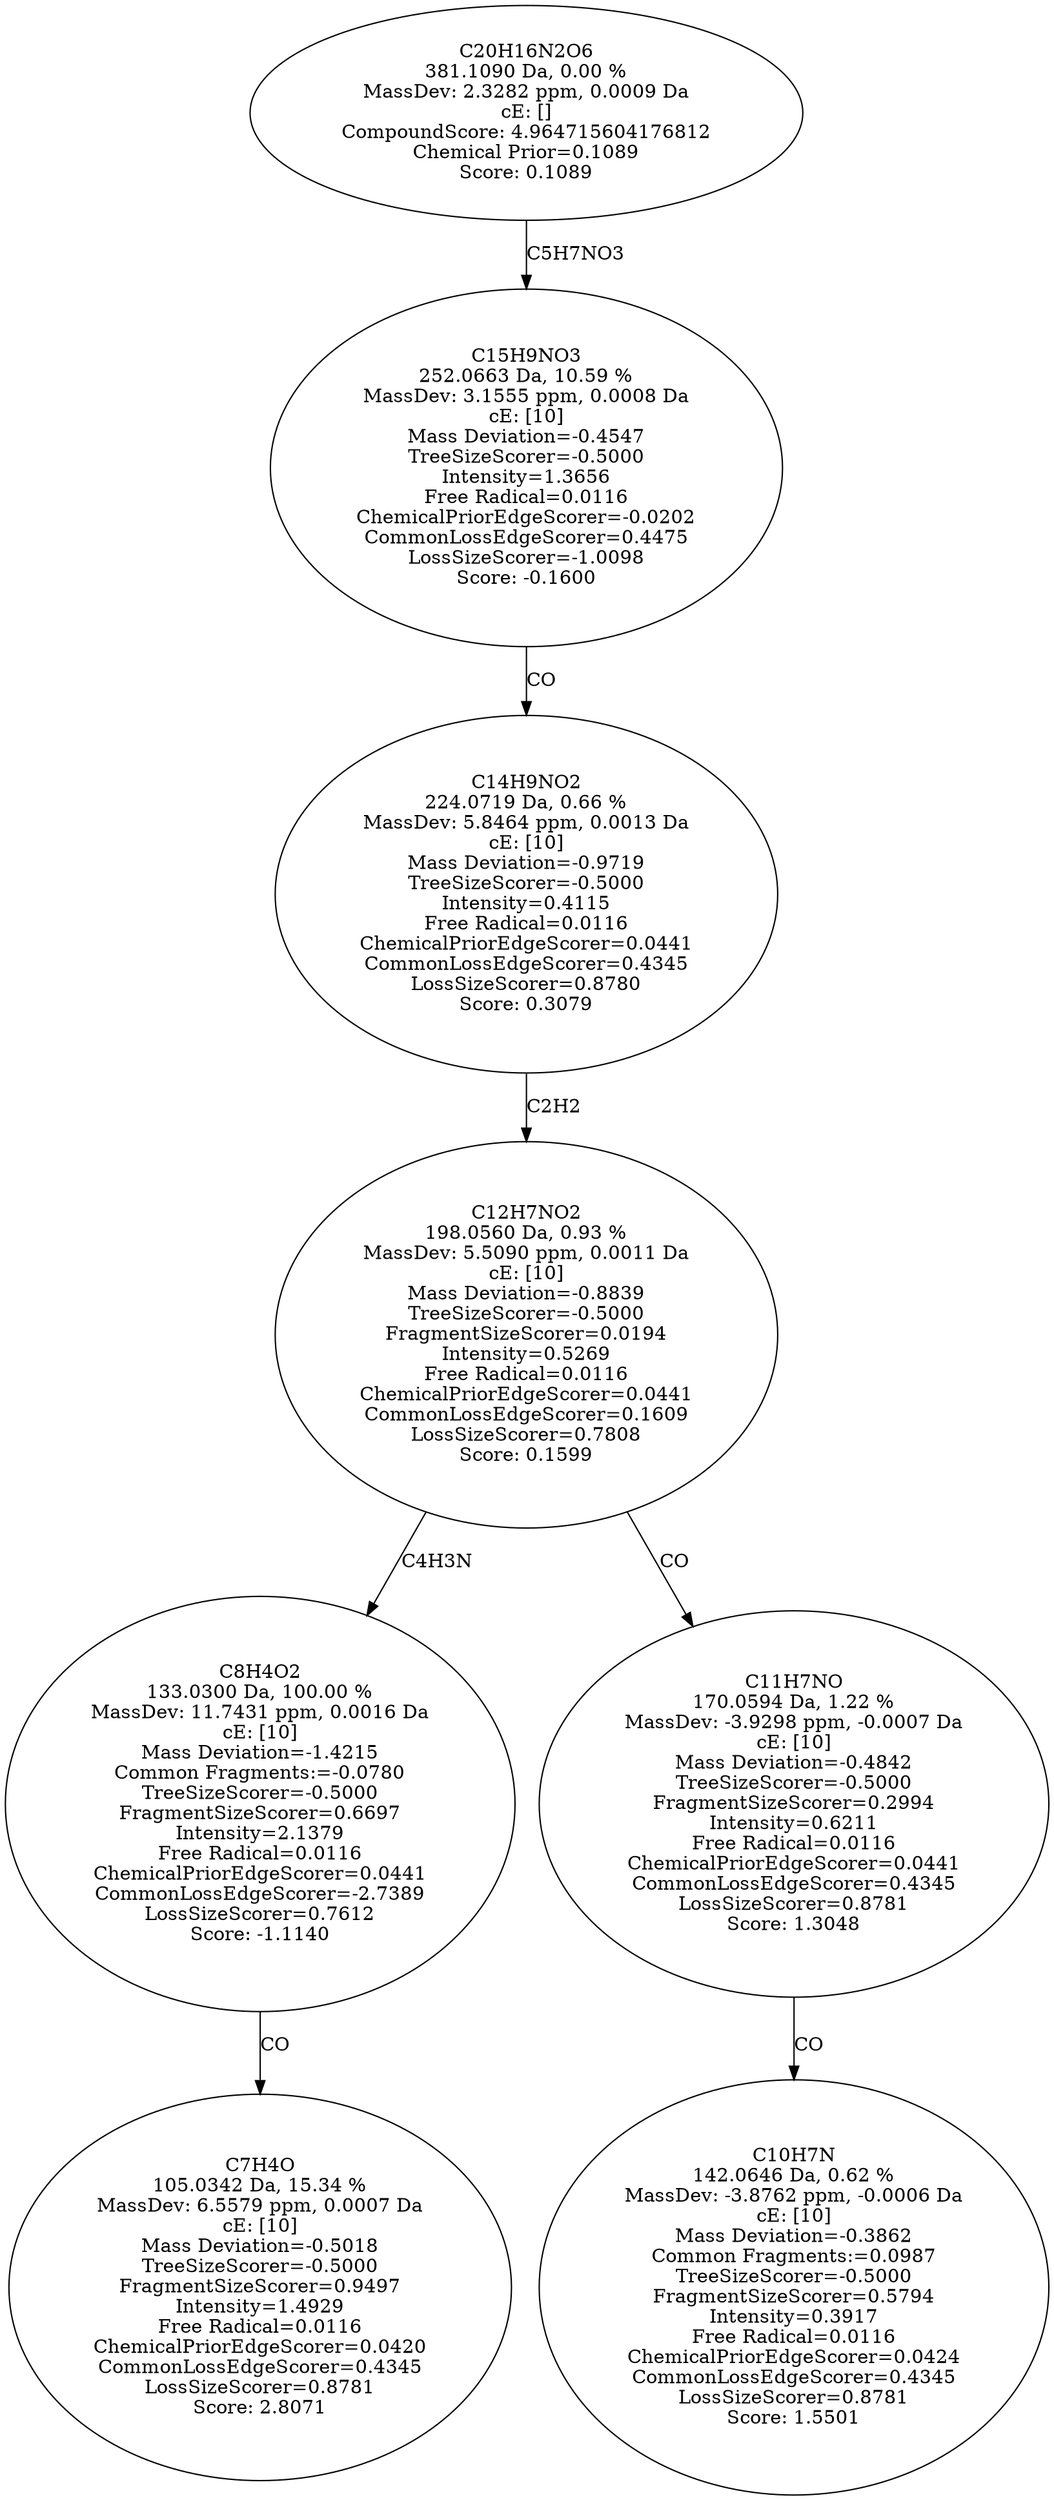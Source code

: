 strict digraph {
v1 [label="C7H4O\n105.0342 Da, 15.34 %\nMassDev: 6.5579 ppm, 0.0007 Da\ncE: [10]\nMass Deviation=-0.5018\nTreeSizeScorer=-0.5000\nFragmentSizeScorer=0.9497\nIntensity=1.4929\nFree Radical=0.0116\nChemicalPriorEdgeScorer=0.0420\nCommonLossEdgeScorer=0.4345\nLossSizeScorer=0.8781\nScore: 2.8071"];
v2 [label="C8H4O2\n133.0300 Da, 100.00 %\nMassDev: 11.7431 ppm, 0.0016 Da\ncE: [10]\nMass Deviation=-1.4215\nCommon Fragments:=-0.0780\nTreeSizeScorer=-0.5000\nFragmentSizeScorer=0.6697\nIntensity=2.1379\nFree Radical=0.0116\nChemicalPriorEdgeScorer=0.0441\nCommonLossEdgeScorer=-2.7389\nLossSizeScorer=0.7612\nScore: -1.1140"];
v3 [label="C10H7N\n142.0646 Da, 0.62 %\nMassDev: -3.8762 ppm, -0.0006 Da\ncE: [10]\nMass Deviation=-0.3862\nCommon Fragments:=0.0987\nTreeSizeScorer=-0.5000\nFragmentSizeScorer=0.5794\nIntensity=0.3917\nFree Radical=0.0116\nChemicalPriorEdgeScorer=0.0424\nCommonLossEdgeScorer=0.4345\nLossSizeScorer=0.8781\nScore: 1.5501"];
v4 [label="C11H7NO\n170.0594 Da, 1.22 %\nMassDev: -3.9298 ppm, -0.0007 Da\ncE: [10]\nMass Deviation=-0.4842\nTreeSizeScorer=-0.5000\nFragmentSizeScorer=0.2994\nIntensity=0.6211\nFree Radical=0.0116\nChemicalPriorEdgeScorer=0.0441\nCommonLossEdgeScorer=0.4345\nLossSizeScorer=0.8781\nScore: 1.3048"];
v5 [label="C12H7NO2\n198.0560 Da, 0.93 %\nMassDev: 5.5090 ppm, 0.0011 Da\ncE: [10]\nMass Deviation=-0.8839\nTreeSizeScorer=-0.5000\nFragmentSizeScorer=0.0194\nIntensity=0.5269\nFree Radical=0.0116\nChemicalPriorEdgeScorer=0.0441\nCommonLossEdgeScorer=0.1609\nLossSizeScorer=0.7808\nScore: 0.1599"];
v6 [label="C14H9NO2\n224.0719 Da, 0.66 %\nMassDev: 5.8464 ppm, 0.0013 Da\ncE: [10]\nMass Deviation=-0.9719\nTreeSizeScorer=-0.5000\nIntensity=0.4115\nFree Radical=0.0116\nChemicalPriorEdgeScorer=0.0441\nCommonLossEdgeScorer=0.4345\nLossSizeScorer=0.8780\nScore: 0.3079"];
v7 [label="C15H9NO3\n252.0663 Da, 10.59 %\nMassDev: 3.1555 ppm, 0.0008 Da\ncE: [10]\nMass Deviation=-0.4547\nTreeSizeScorer=-0.5000\nIntensity=1.3656\nFree Radical=0.0116\nChemicalPriorEdgeScorer=-0.0202\nCommonLossEdgeScorer=0.4475\nLossSizeScorer=-1.0098\nScore: -0.1600"];
v8 [label="C20H16N2O6\n381.1090 Da, 0.00 %\nMassDev: 2.3282 ppm, 0.0009 Da\ncE: []\nCompoundScore: 4.964715604176812\nChemical Prior=0.1089\nScore: 0.1089"];
v2 -> v1 [label="CO"];
v5 -> v2 [label="C4H3N"];
v4 -> v3 [label="CO"];
v5 -> v4 [label="CO"];
v6 -> v5 [label="C2H2"];
v7 -> v6 [label="CO"];
v8 -> v7 [label="C5H7NO3"];
}